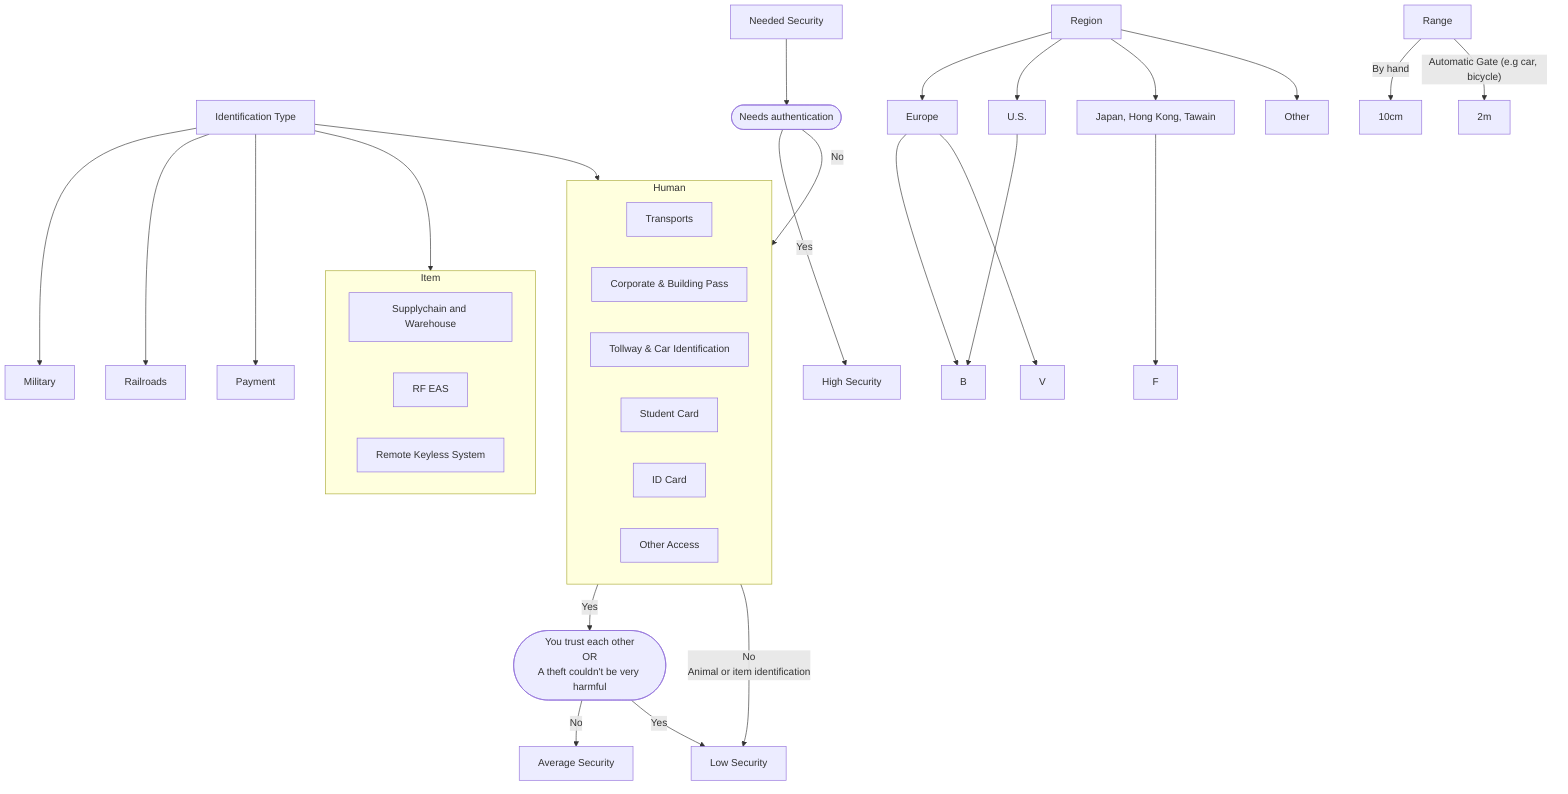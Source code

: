 flowchart TD
    military["Military"]
    railroad["Railroads"]
    payment["Payment"]
    
    appType["Identification Type"] --> item & human & military & railroad & payment
    subgraph item["Item"]
        supplychain["Supplychain and Warehouse"]
        rfeas["RF EAS"]
        rks["Remote Keyless System"]
    end
    subgraph human["Human"]
        transport["Transports"]
        building["Corporate & Building Pass"]
        toll["Tollway & Car Identification"]
        student["Student Card"]
        id["ID Card"]
        otherAccess["Other Access"]
    end

    region[Region] --> EU[Europe] & US[U.S.] & JHT[Japan, Hong Kong, Tawain] & Other
    EU & US --> B
    EU --> V
    JHT --> F

    sec[Needed Security] --> auth(["Needs authentication"]) --> |Yes| high["High Security"]
    auth --> |No| human(["Intended for human identification"])

    human --> |Yes| trust(["You trust each other<br/>OR<br/>A theft couldn't be very harmful"])
    human --> |No<br/>Animal or item identification| low
    trust --> |No| medium["Average Security"]
    trust --> |Yes| low["Low Security"]
    
    range[Range] --> |"By hand"| short["10cm"]
    range --> |"Automatic Gate (e.g car, bicycle)"| long["2m"]